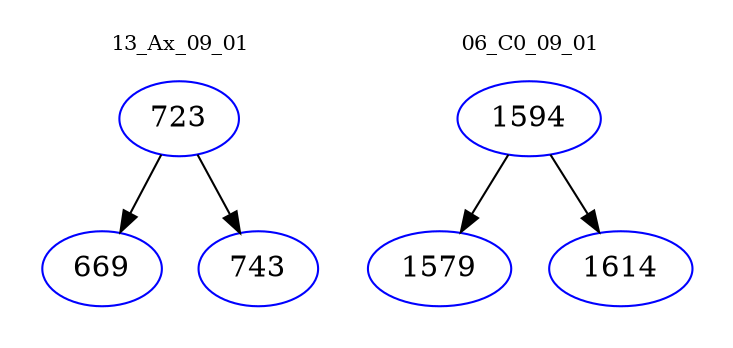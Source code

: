 digraph{
subgraph cluster_0 {
color = white
label = "13_Ax_09_01";
fontsize=10;
T0_723 [label="723", color="blue"]
T0_723 -> T0_669 [color="black"]
T0_669 [label="669", color="blue"]
T0_723 -> T0_743 [color="black"]
T0_743 [label="743", color="blue"]
}
subgraph cluster_1 {
color = white
label = "06_C0_09_01";
fontsize=10;
T1_1594 [label="1594", color="blue"]
T1_1594 -> T1_1579 [color="black"]
T1_1579 [label="1579", color="blue"]
T1_1594 -> T1_1614 [color="black"]
T1_1614 [label="1614", color="blue"]
}
}
